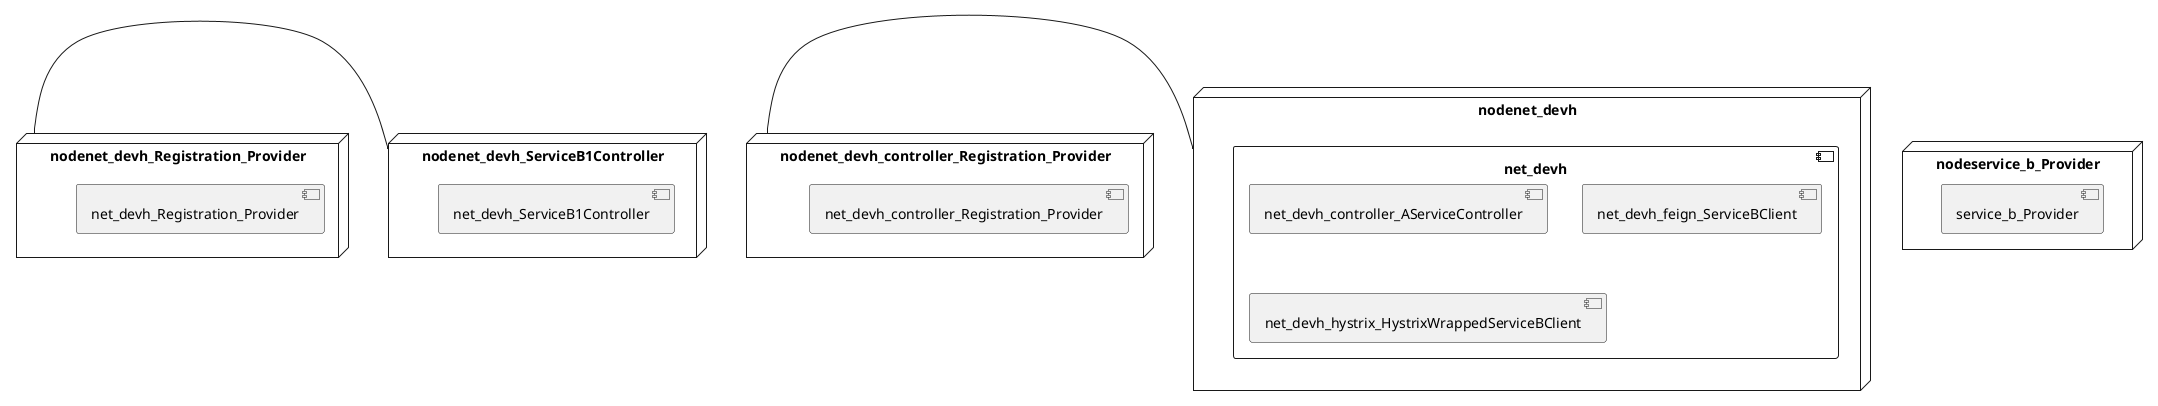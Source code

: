 @startuml
skinparam fixCircleLabelOverlapping true
skinparam componentStyle uml2
node nodenet_devh {
component net_devh {
[net_devh_controller_AServiceController] [[yidongnan-spring-cloud-netflix-example.system#_1_hgsEiZEe-q-Yr4l5R8eg]]
[net_devh_feign_ServiceBClient] [[yidongnan-spring-cloud-netflix-example.system#_1_hgsEiZEe-q-Yr4l5R8eg]]
[net_devh_hystrix_HystrixWrappedServiceBClient] [[yidongnan-spring-cloud-netflix-example.system#_1_hgsEiZEe-q-Yr4l5R8eg]]
}
}
node nodenet_devh_Registration_Provider {
[net_devh_Registration_Provider] [[yidongnan-spring-cloud-netflix-example.system#_1_hgsEiZEe-q-Yr4l5R8eg]]
}
node nodenet_devh_ServiceB1Controller {
[net_devh_ServiceB1Controller] [[yidongnan-spring-cloud-netflix-example.system#_1_hgsEiZEe-q-Yr4l5R8eg]]
}
node nodenet_devh_controller_Registration_Provider {
[net_devh_controller_Registration_Provider] [[yidongnan-spring-cloud-netflix-example.system#_1_hgsEiZEe-q-Yr4l5R8eg]]
}
node nodeservice_b_Provider {
[service_b_Provider] [[yidongnan-spring-cloud-netflix-example.system#_1_hgsEiZEe-q-Yr4l5R8eg]]
}
[nodenet_devh_Registration_Provider] - [nodenet_devh_ServiceB1Controller]
[nodenet_devh_controller_Registration_Provider] - [nodenet_devh]

@enduml
